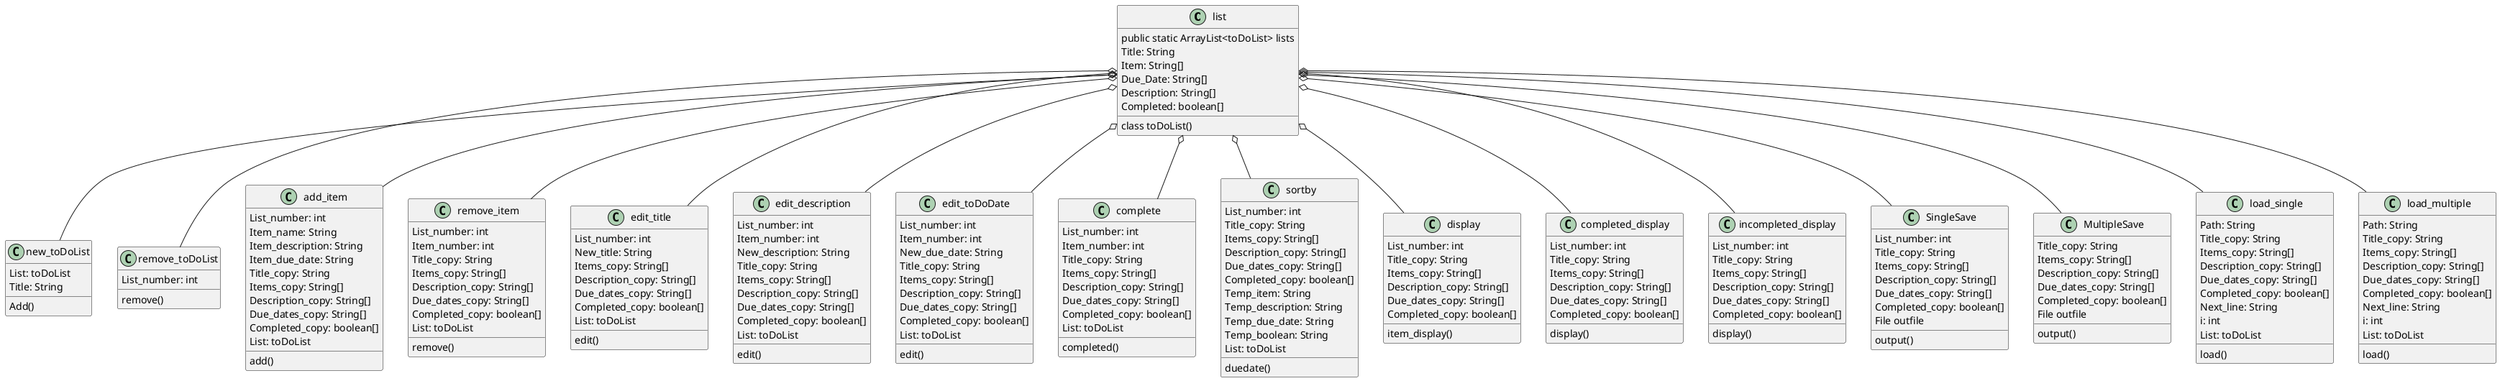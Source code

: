 @startuml
'https://plantuml.com/sequence-diagram

autonumber

@startuml
class list
{
    public static ArrayList<toDoList> lists
    class toDoList()
    Title: String
    Item: String[]
    Due_Date: String[]
    Description: String[]
    Completed: boolean[]
}

class new_toDoList
{
    List: toDoList
    Title: String
    Add()
}

class remove_toDoList
{
    List_number: int
    remove()
}

class add_item
{
    List_number: int
    Item_name: String
    Item_description: String
    Item_due_date: String
    Title_copy: String
    Items_copy: String[]
    Description_copy: String[]
    Due_dates_copy: String[]
    Completed_copy: boolean[]
    List: toDoList
    add()
}

class remove_item
{
    List_number: int
    Item_number: int
    Title_copy: String
    Items_copy: String[]
    Description_copy: String[]
    Due_dates_copy: String[]
    Completed_copy: boolean[]
    List: toDoList
    remove()
}

class edit_title
{
    List_number: int
    New_title: String
    Items_copy: String[]
    Description_copy: String[]
    Due_dates_copy: String[]
    Completed_copy: boolean[]
    List: toDoList
    edit()
}

class edit_description
{
    List_number: int
    Item_number: int
    New_description: String
    Title_copy: String
    Items_copy: String[]
    Description_copy: String[]
    Due_dates_copy: String[]
    Completed_copy: boolean[]
    List: toDoList
    edit()
}

class edit_toDoDate
{
    List_number: int
    Item_number: int
    New_due_date: String
    Title_copy: String
    Items_copy: String[]
    Description_copy: String[]
    Due_dates_copy: String[]
    Completed_copy: boolean[]
    List: toDoList
    edit()
}

class complete
{
    List_number: int
    Item_number: int
    Title_copy: String
    Items_copy: String[]
    Description_copy: String[]
    Due_dates_copy: String[]
    Completed_copy: boolean[]
    List: toDoList
    completed()
}

class sortby
{
    List_number: int
    Title_copy: String
    Items_copy: String[]
    Description_copy: String[]
    Due_dates_copy: String[]
    Completed_copy: boolean[]
    Temp_item: String
    Temp_description: String
    Temp_due_date: String
    Temp_boolean: String
    List: toDoList
    duedate()
}

class display
{
    List_number: int
    Title_copy: String
    Items_copy: String[]
    Description_copy: String[]
    Due_dates_copy: String[]
    Completed_copy: boolean[]
    item_display()
}

class completed_display
{
    List_number: int
    Title_copy: String
    Items_copy: String[]
    Description_copy: String[]
    Due_dates_copy: String[]
    Completed_copy: boolean[]
    display()
}

class incompleted_display
{
    List_number: int
    Title_copy: String
    Items_copy: String[]
    Description_copy: String[]
    Due_dates_copy: String[]
    Completed_copy: boolean[]
    display()
}

class SingleSave
{
    List_number: int
    Title_copy: String
    Items_copy: String[]
    Description_copy: String[]
    Due_dates_copy: String[]
    Completed_copy: boolean[]
    File outfile
    output()
}

class MultipleSave
{
    Title_copy: String
    Items_copy: String[]
    Description_copy: String[]
    Due_dates_copy: String[]
    Completed_copy: boolean[]
    File outfile
    output()
}
class load_single
{
    Path: String
    Title_copy: String
    Items_copy: String[]
    Description_copy: String[]
    Due_dates_copy: String[]
    Completed_copy: boolean[]
    Next_line: String
    i: int
    List: toDoList
    load()
}

class load_multiple
{
    Path: String
    Title_copy: String
    Items_copy: String[]
    Description_copy: String[]
    Due_dates_copy: String[]
    Completed_copy: boolean[]
    Next_line: String
    i: int
    List: toDoList
    load()
}

list o-- new_toDoList
list o-- remove_toDoList
list o-- add_item
list o-- remove_item
list o-- edit_title
list o-- edit_description
list o-- edit_toDoDate
list o-- complete
list o-- sortby
list o-- display
list o-- completed_display
list o-- incompleted_display
list o-- SingleSave
list o-- MultipleSave
list o-- load_single
list o-- load_multiple



@enduml